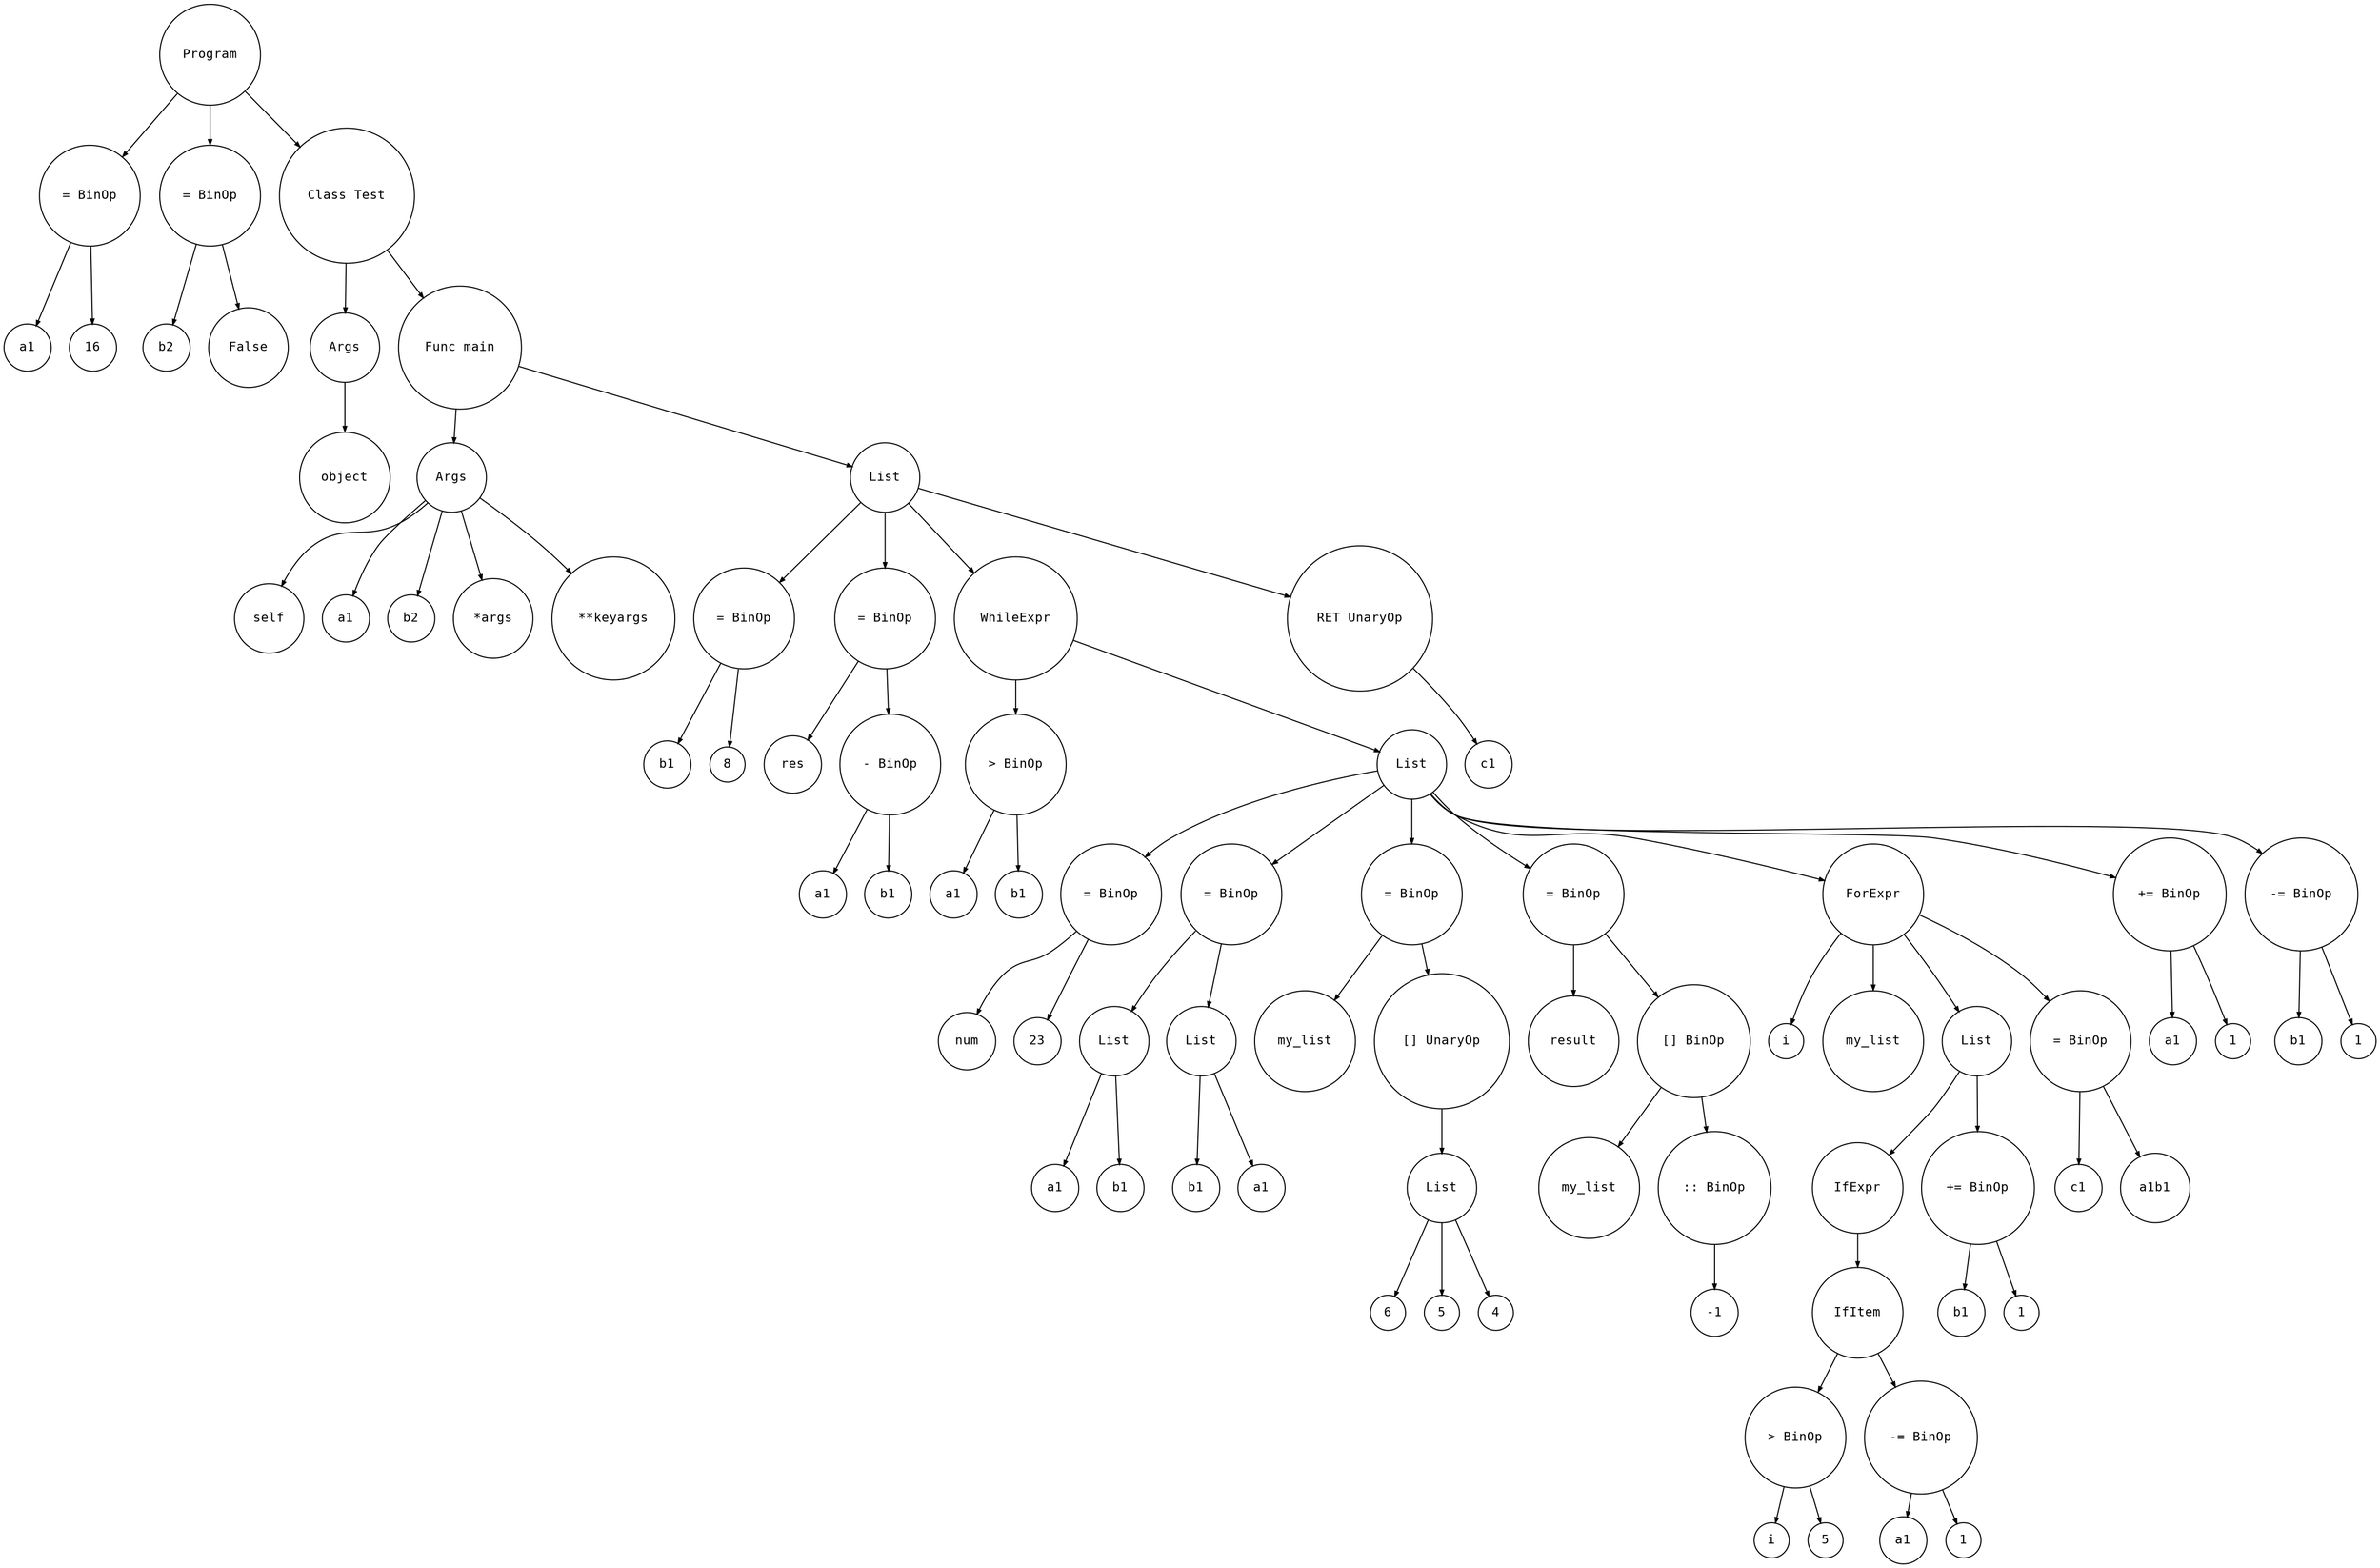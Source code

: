 digraph astgraph {
    node [shape=circle, fontsize=12, fontname="Courier", height=.1];
    ranksep=.3;
    edge [arrowsize=.5]
    node1 [label="= BinOp"]
    Program -> node1
    node2 [label="a1"]
    node1 -> node2
    node3 [label="16"]
    node1 -> node3
    node4 [label="= BinOp"]
    Program -> node4
    node5 [label="b2"]
    node4 -> node5
    node6 [label="False"]
    node4 -> node6
    node7 [label="Class Test"]
    Program -> node7
    node8 [label="Args"]
    node7 -> node8
    node9 [label="object"]
    node8 -> node9
    node10 [label="Func main"]
    node7 -> node10
    node11 [label="Args"]
    node10 -> node11
    node12 [label="self"]
    node11 -> node12    node13 [label="a1"]
    node11 -> node13    node14 [label="b2"]
    node11 -> node14    node15 [label="*args"]
    node11 -> node15    node16 [label="**keyargs"]
    node11 -> node16    node17 [label="List"]
    node10 -> node17
    node18 [label="= BinOp"]
    node17 -> node18
    node19 [label="b1"]
    node18 -> node19
    node20 [label="8"]
    node18 -> node20
    node21 [label="= BinOp"]
    node17 -> node21
    node22 [label="res"]
    node21 -> node22
    node23 [label="- BinOp"]
    node21 -> node23
    node24 [label="a1"]
    node23 -> node24
    node25 [label="b1"]
    node23 -> node25
    node26[label="WhileExpr"]
    node17 -> node26
    node27 [label="> BinOp"]
    node26 -> node27
    node28 [label="a1"]
    node27 -> node28
    node29 [label="b1"]
    node27 -> node29
    node30 [label="List"]
    node26 -> node30
    node31 [label="= BinOp"]
    node30 -> node31
    node32 [label="num"]
    node31 -> node32
    node33 [label="23"]
    node31 -> node33
    node34 [label="= BinOp"]
    node30 -> node34
    node35 [label="List"]
    node34 -> node35
    node36 [label="a1"]
    node35 -> node36
    node37 [label="b1"]
    node35 -> node37
    node38 [label="List"]
    node34 -> node38
    node39 [label="b1"]
    node38 -> node39
    node40 [label="a1"]
    node38 -> node40
    node41 [label="= BinOp"]
    node30 -> node41
    node42 [label="my_list"]
    node41 -> node42
    node43 [label="[] UnaryOp"]
    node41 -> node43
    node44 [label="List"]
    node43 -> node44
    node45 [label="6"]
    node44 -> node45
    node46 [label="5"]
    node44 -> node46
    node47 [label="4"]
    node44 -> node47
    node48 [label="= BinOp"]
    node30 -> node48
    node49 [label="result"]
    node48 -> node49
    node50 [label="[] BinOp"]
    node48 -> node50
    node51 [label="my_list"]
    node50 -> node51
    node52 [label=":: BinOp"]
    node50 -> node52
    node53 [label="-1"]
    node52 -> node53
    node54[label="ForExpr"]
    node30 -> node54
    node55 [label="i"]
    node54 -> node55
    node56 [label="my_list"]
    node54 -> node56
    node57 [label="List"]
    node54 -> node57
    node58 [label="IfExpr"]
    node57 -> node58
    node59 [label="IfItem"]
    node58 -> node59
    node60 [label="> BinOp"]
    node59 -> node60
    node61 [label="i"]
    node60 -> node61
    node62 [label="5"]
    node60 -> node62
    node63 [label="-= BinOp"]
    node59 -> node63
    node64 [label="a1"]
    node63 -> node64
    node65 [label="1"]
    node63 -> node65
    node66 [label="+= BinOp"]
    node57 -> node66
    node67 [label="b1"]
    node66 -> node67
    node68 [label="1"]
    node66 -> node68
    node69 [label="= BinOp"]
    node54 -> node69
    node70 [label="c1"]
    node69 -> node70
    node71 [label="a1b1"]
    node69 -> node71
    node72 [label="+= BinOp"]
    node30 -> node72
    node73 [label="a1"]
    node72 -> node73
    node74 [label="1"]
    node72 -> node74
    node75 [label="-= BinOp"]
    node30 -> node75
    node76 [label="b1"]
    node75 -> node76
    node77 [label="1"]
    node75 -> node77
    node78 [label="RET UnaryOp"]
    node17 -> node78
    node79 [label="c1"]
    node78 -> node79
}